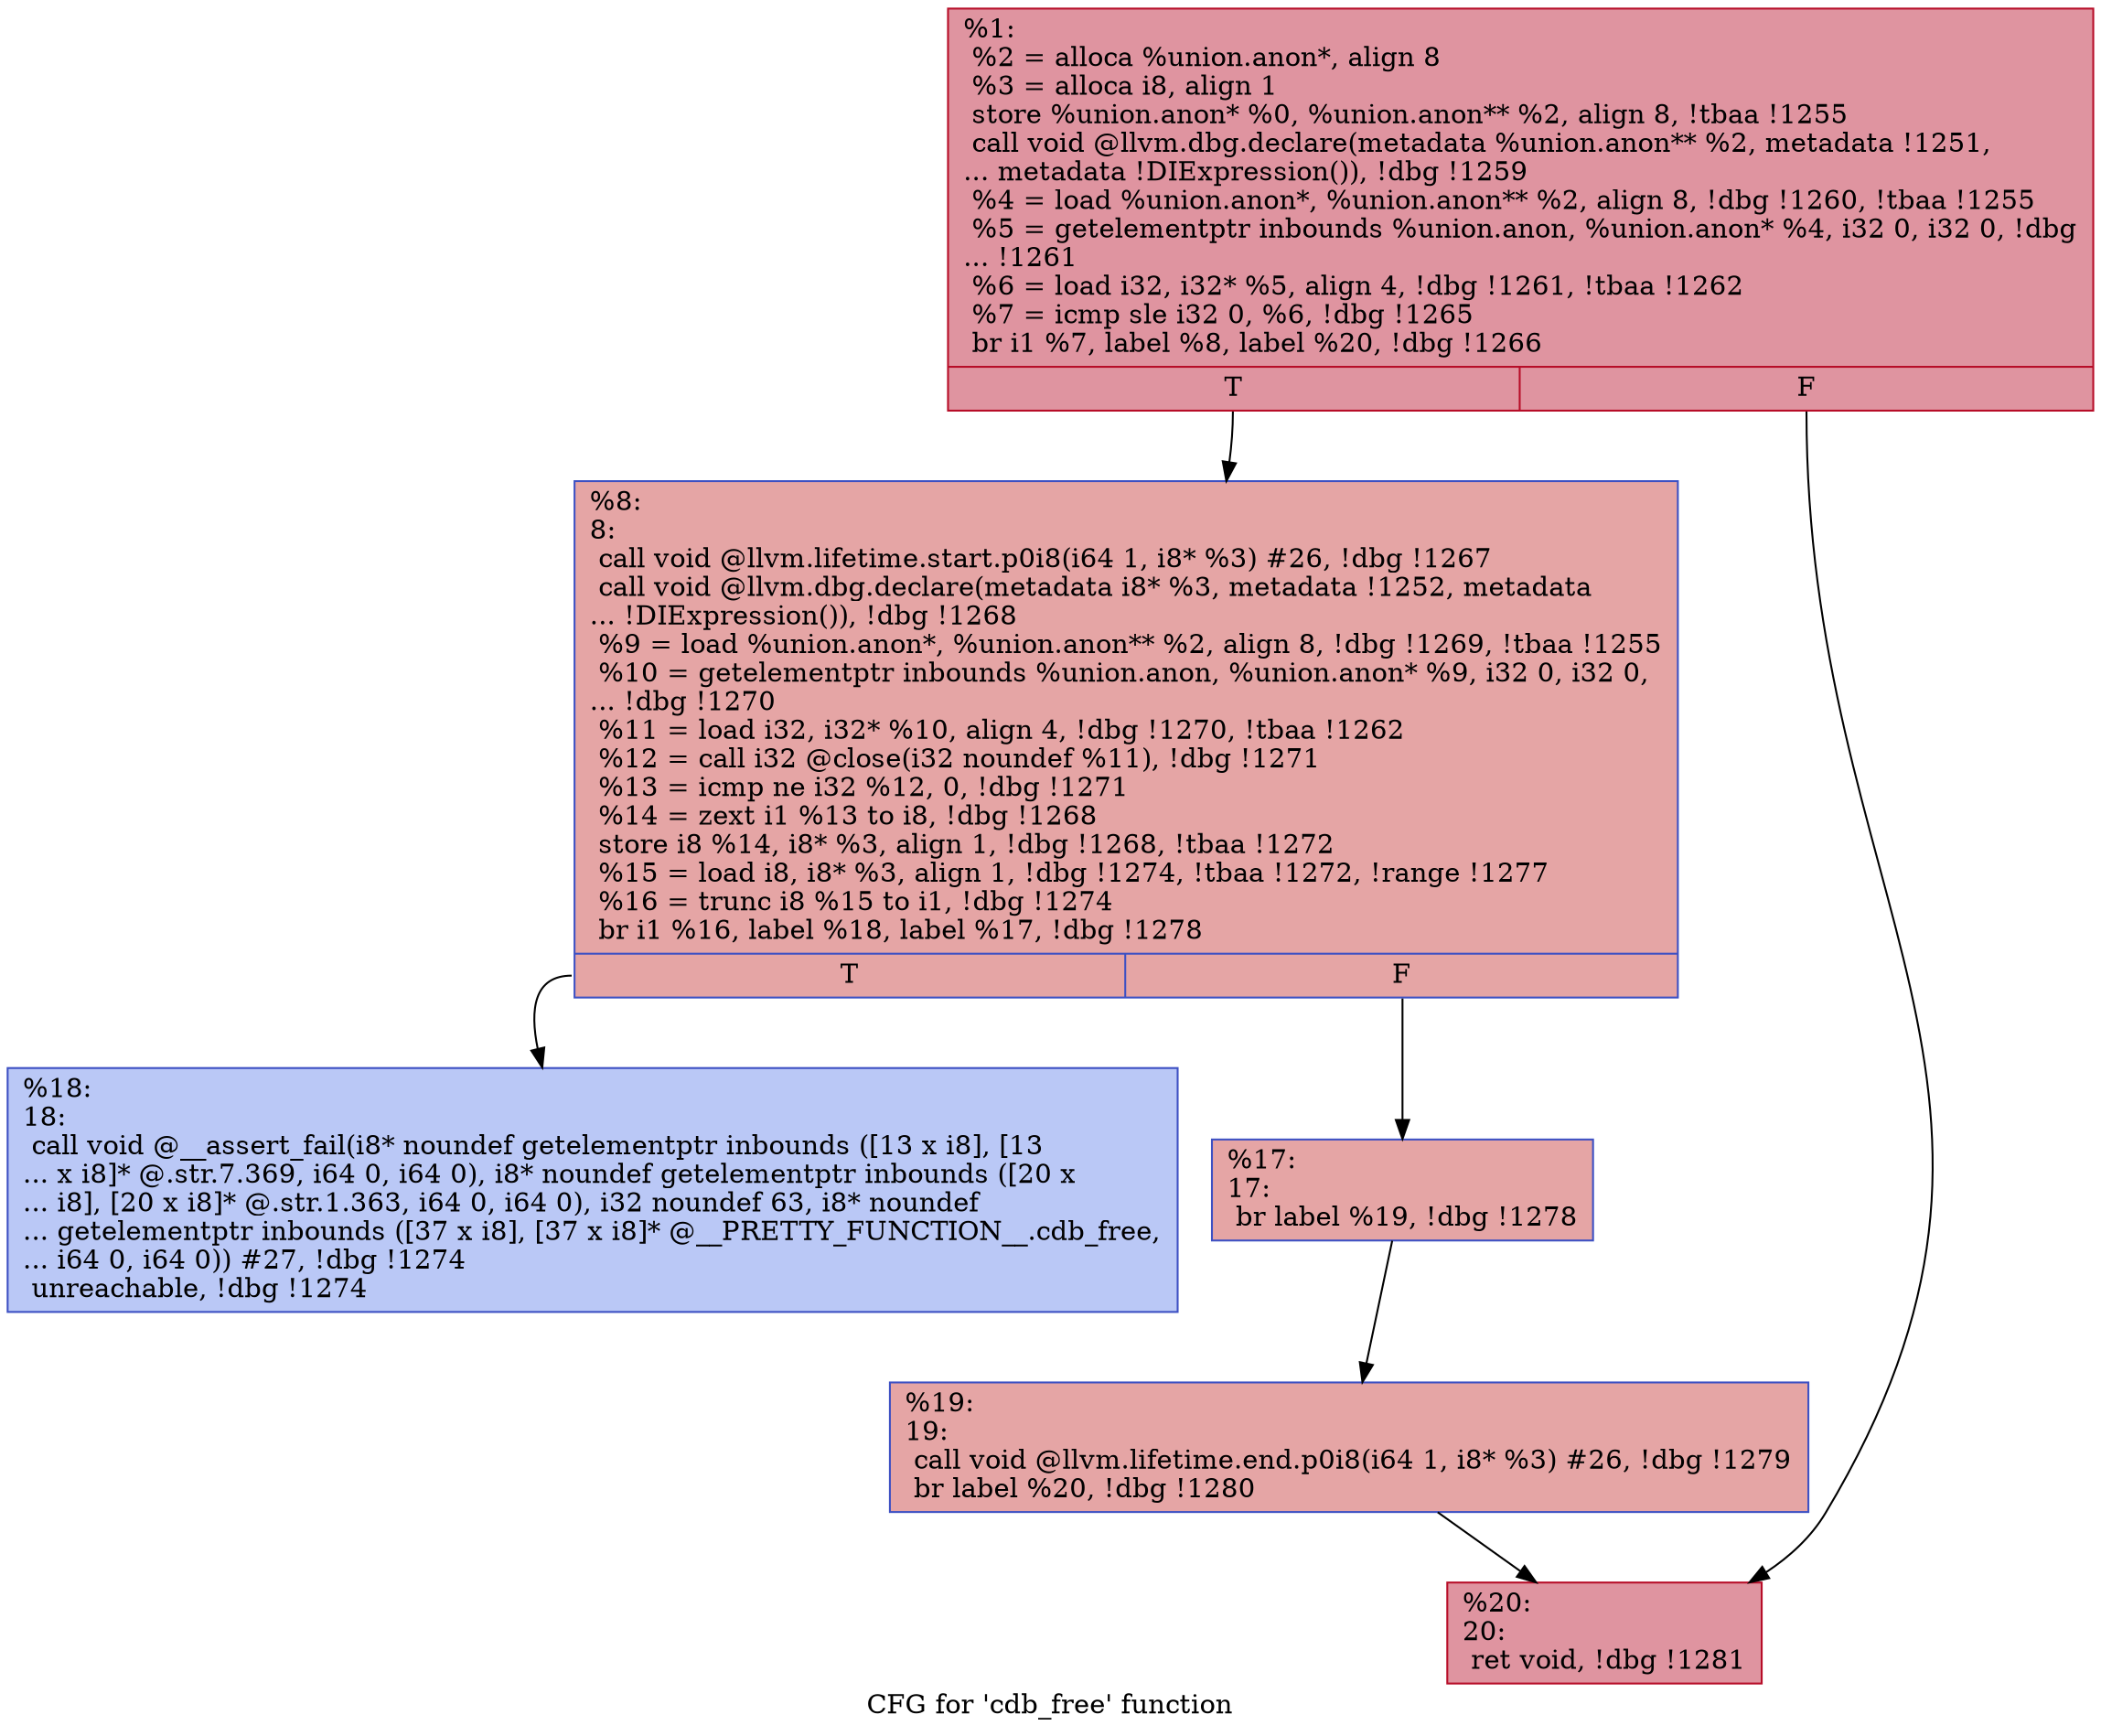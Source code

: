 digraph "CFG for 'cdb_free' function" {
	label="CFG for 'cdb_free' function";

	Node0x1443420 [shape=record,color="#b70d28ff", style=filled, fillcolor="#b70d2870",label="{%1:\l  %2 = alloca %union.anon*, align 8\l  %3 = alloca i8, align 1\l  store %union.anon* %0, %union.anon** %2, align 8, !tbaa !1255\l  call void @llvm.dbg.declare(metadata %union.anon** %2, metadata !1251,\l... metadata !DIExpression()), !dbg !1259\l  %4 = load %union.anon*, %union.anon** %2, align 8, !dbg !1260, !tbaa !1255\l  %5 = getelementptr inbounds %union.anon, %union.anon* %4, i32 0, i32 0, !dbg\l... !1261\l  %6 = load i32, i32* %5, align 4, !dbg !1261, !tbaa !1262\l  %7 = icmp sle i32 0, %6, !dbg !1265\l  br i1 %7, label %8, label %20, !dbg !1266\l|{<s0>T|<s1>F}}"];
	Node0x1443420:s0 -> Node0x1443cc0;
	Node0x1443420:s1 -> Node0x1443e00;
	Node0x1443cc0 [shape=record,color="#3d50c3ff", style=filled, fillcolor="#c5333470",label="{%8:\l8:                                                \l  call void @llvm.lifetime.start.p0i8(i64 1, i8* %3) #26, !dbg !1267\l  call void @llvm.dbg.declare(metadata i8* %3, metadata !1252, metadata\l... !DIExpression()), !dbg !1268\l  %9 = load %union.anon*, %union.anon** %2, align 8, !dbg !1269, !tbaa !1255\l  %10 = getelementptr inbounds %union.anon, %union.anon* %9, i32 0, i32 0,\l... !dbg !1270\l  %11 = load i32, i32* %10, align 4, !dbg !1270, !tbaa !1262\l  %12 = call i32 @close(i32 noundef %11), !dbg !1271\l  %13 = icmp ne i32 %12, 0, !dbg !1271\l  %14 = zext i1 %13 to i8, !dbg !1268\l  store i8 %14, i8* %3, align 1, !dbg !1268, !tbaa !1272\l  %15 = load i8, i8* %3, align 1, !dbg !1274, !tbaa !1272, !range !1277\l  %16 = trunc i8 %15 to i1, !dbg !1274\l  br i1 %16, label %18, label %17, !dbg !1278\l|{<s0>T|<s1>F}}"];
	Node0x1443cc0:s0 -> Node0x1443d60;
	Node0x1443cc0:s1 -> Node0x1443d10;
	Node0x1443d10 [shape=record,color="#3d50c3ff", style=filled, fillcolor="#c5333470",label="{%17:\l17:                                               \l  br label %19, !dbg !1278\l}"];
	Node0x1443d10 -> Node0x1443db0;
	Node0x1443d60 [shape=record,color="#3d50c3ff", style=filled, fillcolor="#6282ea70",label="{%18:\l18:                                               \l  call void @__assert_fail(i8* noundef getelementptr inbounds ([13 x i8], [13\l... x i8]* @.str.7.369, i64 0, i64 0), i8* noundef getelementptr inbounds ([20 x\l... i8], [20 x i8]* @.str.1.363, i64 0, i64 0), i32 noundef 63, i8* noundef\l... getelementptr inbounds ([37 x i8], [37 x i8]* @__PRETTY_FUNCTION__.cdb_free,\l... i64 0, i64 0)) #27, !dbg !1274\l  unreachable, !dbg !1274\l}"];
	Node0x1443db0 [shape=record,color="#3d50c3ff", style=filled, fillcolor="#c5333470",label="{%19:\l19:                                               \l  call void @llvm.lifetime.end.p0i8(i64 1, i8* %3) #26, !dbg !1279\l  br label %20, !dbg !1280\l}"];
	Node0x1443db0 -> Node0x1443e00;
	Node0x1443e00 [shape=record,color="#b70d28ff", style=filled, fillcolor="#b70d2870",label="{%20:\l20:                                               \l  ret void, !dbg !1281\l}"];
}
